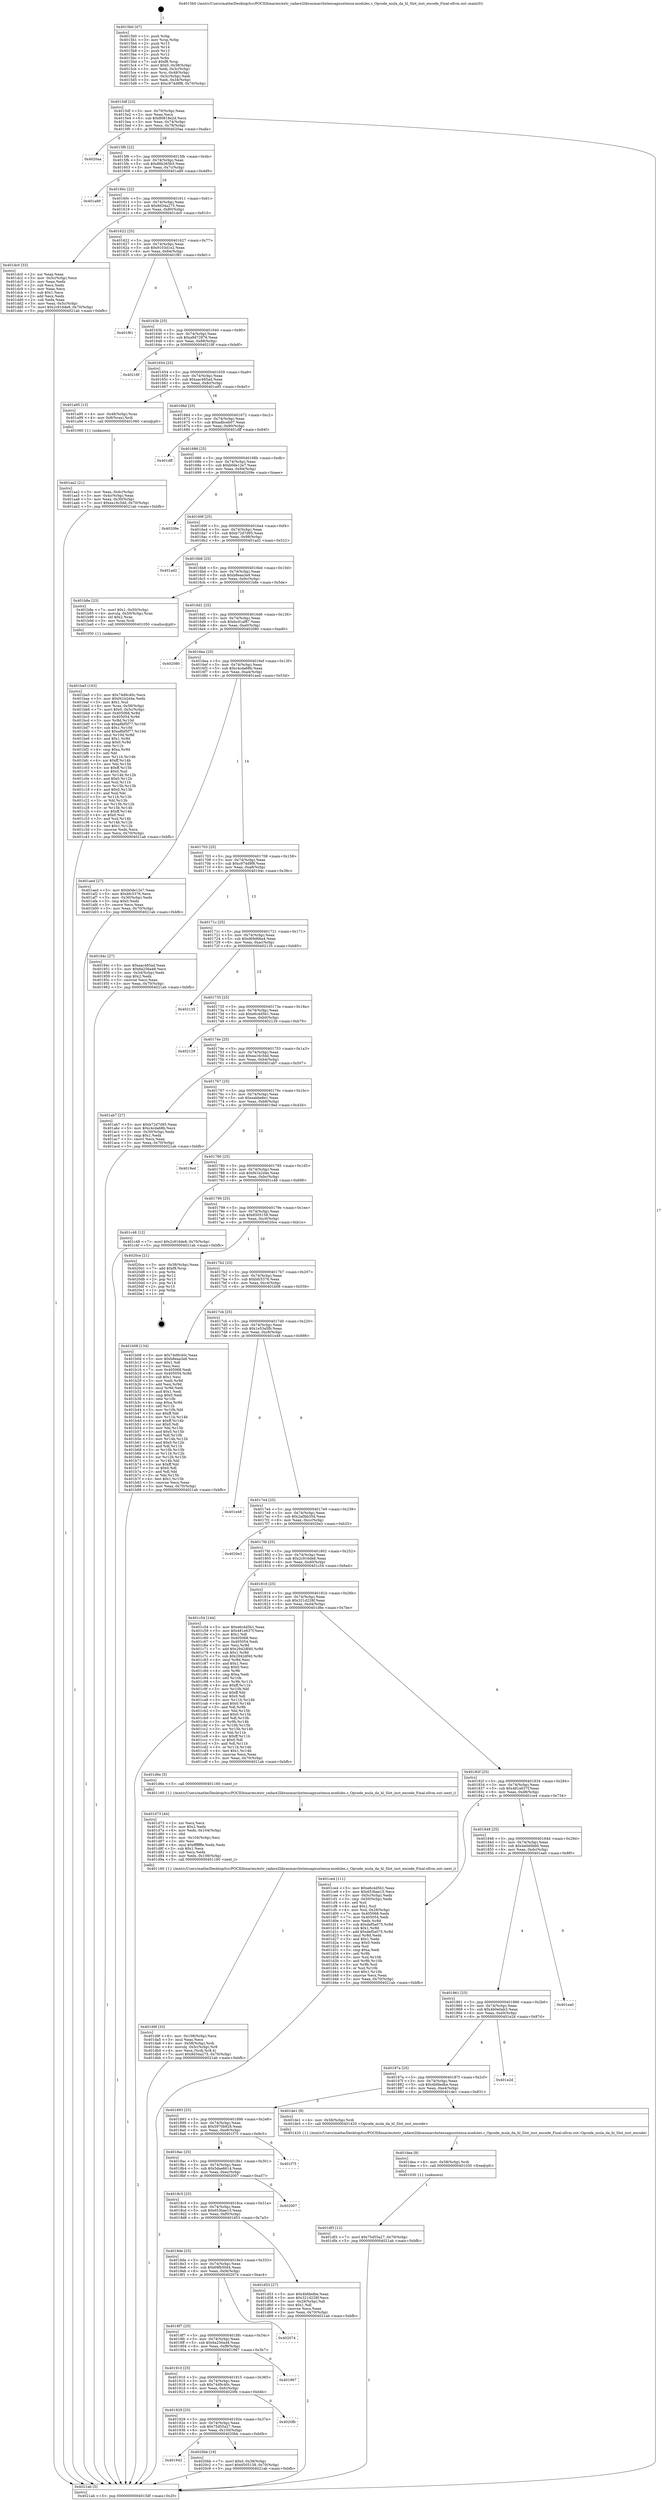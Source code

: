 digraph "0x4015b0" {
  label = "0x4015b0 (/mnt/c/Users/mathe/Desktop/tcc/POCII/binaries/extr_radare2librasmarchxtensagnuxtensa-modules.c_Opcode_mula_da_hl_Slot_inst_encode_Final-ollvm.out::main(0))"
  labelloc = "t"
  node[shape=record]

  Entry [label="",width=0.3,height=0.3,shape=circle,fillcolor=black,style=filled]
  "0x4015df" [label="{
     0x4015df [23]\l
     | [instrs]\l
     &nbsp;&nbsp;0x4015df \<+3\>: mov -0x70(%rbp),%eax\l
     &nbsp;&nbsp;0x4015e2 \<+2\>: mov %eax,%ecx\l
     &nbsp;&nbsp;0x4015e4 \<+6\>: sub $0x80818e2d,%ecx\l
     &nbsp;&nbsp;0x4015ea \<+3\>: mov %eax,-0x74(%rbp)\l
     &nbsp;&nbsp;0x4015ed \<+3\>: mov %ecx,-0x78(%rbp)\l
     &nbsp;&nbsp;0x4015f0 \<+6\>: je 00000000004020aa \<main+0xafa\>\l
  }"]
  "0x4020aa" [label="{
     0x4020aa\l
  }", style=dashed]
  "0x4015f6" [label="{
     0x4015f6 [22]\l
     | [instrs]\l
     &nbsp;&nbsp;0x4015f6 \<+5\>: jmp 00000000004015fb \<main+0x4b\>\l
     &nbsp;&nbsp;0x4015fb \<+3\>: mov -0x74(%rbp),%eax\l
     &nbsp;&nbsp;0x4015fe \<+5\>: sub $0x86b365b5,%eax\l
     &nbsp;&nbsp;0x401603 \<+3\>: mov %eax,-0x7c(%rbp)\l
     &nbsp;&nbsp;0x401606 \<+6\>: je 0000000000401a89 \<main+0x4d9\>\l
  }"]
  Exit [label="",width=0.3,height=0.3,shape=circle,fillcolor=black,style=filled,peripheries=2]
  "0x401a89" [label="{
     0x401a89\l
  }", style=dashed]
  "0x40160c" [label="{
     0x40160c [22]\l
     | [instrs]\l
     &nbsp;&nbsp;0x40160c \<+5\>: jmp 0000000000401611 \<main+0x61\>\l
     &nbsp;&nbsp;0x401611 \<+3\>: mov -0x74(%rbp),%eax\l
     &nbsp;&nbsp;0x401614 \<+5\>: sub $0x8d34a275,%eax\l
     &nbsp;&nbsp;0x401619 \<+3\>: mov %eax,-0x80(%rbp)\l
     &nbsp;&nbsp;0x40161c \<+6\>: je 0000000000401dc0 \<main+0x810\>\l
  }"]
  "0x401942" [label="{
     0x401942\l
  }", style=dashed]
  "0x401dc0" [label="{
     0x401dc0 [33]\l
     | [instrs]\l
     &nbsp;&nbsp;0x401dc0 \<+2\>: xor %eax,%eax\l
     &nbsp;&nbsp;0x401dc2 \<+3\>: mov -0x5c(%rbp),%ecx\l
     &nbsp;&nbsp;0x401dc5 \<+2\>: mov %eax,%edx\l
     &nbsp;&nbsp;0x401dc7 \<+2\>: sub %ecx,%edx\l
     &nbsp;&nbsp;0x401dc9 \<+2\>: mov %eax,%ecx\l
     &nbsp;&nbsp;0x401dcb \<+3\>: sub $0x1,%ecx\l
     &nbsp;&nbsp;0x401dce \<+2\>: add %ecx,%edx\l
     &nbsp;&nbsp;0x401dd0 \<+2\>: sub %edx,%eax\l
     &nbsp;&nbsp;0x401dd2 \<+3\>: mov %eax,-0x5c(%rbp)\l
     &nbsp;&nbsp;0x401dd5 \<+7\>: movl $0x2c916de8,-0x70(%rbp)\l
     &nbsp;&nbsp;0x401ddc \<+5\>: jmp 00000000004021ab \<main+0xbfb\>\l
  }"]
  "0x401622" [label="{
     0x401622 [25]\l
     | [instrs]\l
     &nbsp;&nbsp;0x401622 \<+5\>: jmp 0000000000401627 \<main+0x77\>\l
     &nbsp;&nbsp;0x401627 \<+3\>: mov -0x74(%rbp),%eax\l
     &nbsp;&nbsp;0x40162a \<+5\>: sub $0x9103d1e2,%eax\l
     &nbsp;&nbsp;0x40162f \<+6\>: mov %eax,-0x84(%rbp)\l
     &nbsp;&nbsp;0x401635 \<+6\>: je 0000000000401f81 \<main+0x9d1\>\l
  }"]
  "0x4020bb" [label="{
     0x4020bb [19]\l
     | [instrs]\l
     &nbsp;&nbsp;0x4020bb \<+7\>: movl $0x0,-0x38(%rbp)\l
     &nbsp;&nbsp;0x4020c2 \<+7\>: movl $0x6505158,-0x70(%rbp)\l
     &nbsp;&nbsp;0x4020c9 \<+5\>: jmp 00000000004021ab \<main+0xbfb\>\l
  }"]
  "0x401f81" [label="{
     0x401f81\l
  }", style=dashed]
  "0x40163b" [label="{
     0x40163b [25]\l
     | [instrs]\l
     &nbsp;&nbsp;0x40163b \<+5\>: jmp 0000000000401640 \<main+0x90\>\l
     &nbsp;&nbsp;0x401640 \<+3\>: mov -0x74(%rbp),%eax\l
     &nbsp;&nbsp;0x401643 \<+5\>: sub $0xa9d72876,%eax\l
     &nbsp;&nbsp;0x401648 \<+6\>: mov %eax,-0x88(%rbp)\l
     &nbsp;&nbsp;0x40164e \<+6\>: je 000000000040218f \<main+0xbdf\>\l
  }"]
  "0x401929" [label="{
     0x401929 [25]\l
     | [instrs]\l
     &nbsp;&nbsp;0x401929 \<+5\>: jmp 000000000040192e \<main+0x37e\>\l
     &nbsp;&nbsp;0x40192e \<+3\>: mov -0x74(%rbp),%eax\l
     &nbsp;&nbsp;0x401931 \<+5\>: sub $0x75d55a27,%eax\l
     &nbsp;&nbsp;0x401936 \<+6\>: mov %eax,-0x100(%rbp)\l
     &nbsp;&nbsp;0x40193c \<+6\>: je 00000000004020bb \<main+0xb0b\>\l
  }"]
  "0x40218f" [label="{
     0x40218f\l
  }", style=dashed]
  "0x401654" [label="{
     0x401654 [25]\l
     | [instrs]\l
     &nbsp;&nbsp;0x401654 \<+5\>: jmp 0000000000401659 \<main+0xa9\>\l
     &nbsp;&nbsp;0x401659 \<+3\>: mov -0x74(%rbp),%eax\l
     &nbsp;&nbsp;0x40165c \<+5\>: sub $0xaac485ad,%eax\l
     &nbsp;&nbsp;0x401661 \<+6\>: mov %eax,-0x8c(%rbp)\l
     &nbsp;&nbsp;0x401667 \<+6\>: je 0000000000401a95 \<main+0x4e5\>\l
  }"]
  "0x4020fb" [label="{
     0x4020fb\l
  }", style=dashed]
  "0x401a95" [label="{
     0x401a95 [13]\l
     | [instrs]\l
     &nbsp;&nbsp;0x401a95 \<+4\>: mov -0x48(%rbp),%rax\l
     &nbsp;&nbsp;0x401a99 \<+4\>: mov 0x8(%rax),%rdi\l
     &nbsp;&nbsp;0x401a9d \<+5\>: call 0000000000401060 \<atoi@plt\>\l
     | [calls]\l
     &nbsp;&nbsp;0x401060 \{1\} (unknown)\l
  }"]
  "0x40166d" [label="{
     0x40166d [25]\l
     | [instrs]\l
     &nbsp;&nbsp;0x40166d \<+5\>: jmp 0000000000401672 \<main+0xc2\>\l
     &nbsp;&nbsp;0x401672 \<+3\>: mov -0x74(%rbp),%eax\l
     &nbsp;&nbsp;0x401675 \<+5\>: sub $0xadbceb07,%eax\l
     &nbsp;&nbsp;0x40167a \<+6\>: mov %eax,-0x90(%rbp)\l
     &nbsp;&nbsp;0x401680 \<+6\>: je 0000000000401dff \<main+0x84f\>\l
  }"]
  "0x401910" [label="{
     0x401910 [25]\l
     | [instrs]\l
     &nbsp;&nbsp;0x401910 \<+5\>: jmp 0000000000401915 \<main+0x365\>\l
     &nbsp;&nbsp;0x401915 \<+3\>: mov -0x74(%rbp),%eax\l
     &nbsp;&nbsp;0x401918 \<+5\>: sub $0x74d9c40c,%eax\l
     &nbsp;&nbsp;0x40191d \<+6\>: mov %eax,-0xfc(%rbp)\l
     &nbsp;&nbsp;0x401923 \<+6\>: je 00000000004020fb \<main+0xb4b\>\l
  }"]
  "0x401dff" [label="{
     0x401dff\l
  }", style=dashed]
  "0x401686" [label="{
     0x401686 [25]\l
     | [instrs]\l
     &nbsp;&nbsp;0x401686 \<+5\>: jmp 000000000040168b \<main+0xdb\>\l
     &nbsp;&nbsp;0x40168b \<+3\>: mov -0x74(%rbp),%eax\l
     &nbsp;&nbsp;0x40168e \<+5\>: sub $0xb0de12e7,%eax\l
     &nbsp;&nbsp;0x401693 \<+6\>: mov %eax,-0x94(%rbp)\l
     &nbsp;&nbsp;0x401699 \<+6\>: je 000000000040209e \<main+0xaee\>\l
  }"]
  "0x401967" [label="{
     0x401967\l
  }", style=dashed]
  "0x40209e" [label="{
     0x40209e\l
  }", style=dashed]
  "0x40169f" [label="{
     0x40169f [25]\l
     | [instrs]\l
     &nbsp;&nbsp;0x40169f \<+5\>: jmp 00000000004016a4 \<main+0xf4\>\l
     &nbsp;&nbsp;0x4016a4 \<+3\>: mov -0x74(%rbp),%eax\l
     &nbsp;&nbsp;0x4016a7 \<+5\>: sub $0xb72d7d95,%eax\l
     &nbsp;&nbsp;0x4016ac \<+6\>: mov %eax,-0x98(%rbp)\l
     &nbsp;&nbsp;0x4016b2 \<+6\>: je 0000000000401ad2 \<main+0x522\>\l
  }"]
  "0x4018f7" [label="{
     0x4018f7 [25]\l
     | [instrs]\l
     &nbsp;&nbsp;0x4018f7 \<+5\>: jmp 00000000004018fc \<main+0x34c\>\l
     &nbsp;&nbsp;0x4018fc \<+3\>: mov -0x74(%rbp),%eax\l
     &nbsp;&nbsp;0x4018ff \<+5\>: sub $0x6a256a48,%eax\l
     &nbsp;&nbsp;0x401904 \<+6\>: mov %eax,-0xf8(%rbp)\l
     &nbsp;&nbsp;0x40190a \<+6\>: je 0000000000401967 \<main+0x3b7\>\l
  }"]
  "0x401ad2" [label="{
     0x401ad2\l
  }", style=dashed]
  "0x4016b8" [label="{
     0x4016b8 [25]\l
     | [instrs]\l
     &nbsp;&nbsp;0x4016b8 \<+5\>: jmp 00000000004016bd \<main+0x10d\>\l
     &nbsp;&nbsp;0x4016bd \<+3\>: mov -0x74(%rbp),%eax\l
     &nbsp;&nbsp;0x4016c0 \<+5\>: sub $0xb8eaa3a9,%eax\l
     &nbsp;&nbsp;0x4016c5 \<+6\>: mov %eax,-0x9c(%rbp)\l
     &nbsp;&nbsp;0x4016cb \<+6\>: je 0000000000401b8e \<main+0x5de\>\l
  }"]
  "0x402074" [label="{
     0x402074\l
  }", style=dashed]
  "0x401b8e" [label="{
     0x401b8e [23]\l
     | [instrs]\l
     &nbsp;&nbsp;0x401b8e \<+7\>: movl $0x1,-0x50(%rbp)\l
     &nbsp;&nbsp;0x401b95 \<+4\>: movslq -0x50(%rbp),%rax\l
     &nbsp;&nbsp;0x401b99 \<+4\>: shl $0x2,%rax\l
     &nbsp;&nbsp;0x401b9d \<+3\>: mov %rax,%rdi\l
     &nbsp;&nbsp;0x401ba0 \<+5\>: call 0000000000401050 \<malloc@plt\>\l
     | [calls]\l
     &nbsp;&nbsp;0x401050 \{1\} (unknown)\l
  }"]
  "0x4016d1" [label="{
     0x4016d1 [25]\l
     | [instrs]\l
     &nbsp;&nbsp;0x4016d1 \<+5\>: jmp 00000000004016d6 \<main+0x126\>\l
     &nbsp;&nbsp;0x4016d6 \<+3\>: mov -0x74(%rbp),%eax\l
     &nbsp;&nbsp;0x4016d9 \<+5\>: sub $0xbcd1af87,%eax\l
     &nbsp;&nbsp;0x4016de \<+6\>: mov %eax,-0xa0(%rbp)\l
     &nbsp;&nbsp;0x4016e4 \<+6\>: je 0000000000402080 \<main+0xad0\>\l
  }"]
  "0x401df3" [label="{
     0x401df3 [12]\l
     | [instrs]\l
     &nbsp;&nbsp;0x401df3 \<+7\>: movl $0x75d55a27,-0x70(%rbp)\l
     &nbsp;&nbsp;0x401dfa \<+5\>: jmp 00000000004021ab \<main+0xbfb\>\l
  }"]
  "0x402080" [label="{
     0x402080\l
  }", style=dashed]
  "0x4016ea" [label="{
     0x4016ea [25]\l
     | [instrs]\l
     &nbsp;&nbsp;0x4016ea \<+5\>: jmp 00000000004016ef \<main+0x13f\>\l
     &nbsp;&nbsp;0x4016ef \<+3\>: mov -0x74(%rbp),%eax\l
     &nbsp;&nbsp;0x4016f2 \<+5\>: sub $0xc4cda68b,%eax\l
     &nbsp;&nbsp;0x4016f7 \<+6\>: mov %eax,-0xa4(%rbp)\l
     &nbsp;&nbsp;0x4016fd \<+6\>: je 0000000000401aed \<main+0x53d\>\l
  }"]
  "0x401dea" [label="{
     0x401dea [9]\l
     | [instrs]\l
     &nbsp;&nbsp;0x401dea \<+4\>: mov -0x58(%rbp),%rdi\l
     &nbsp;&nbsp;0x401dee \<+5\>: call 0000000000401030 \<free@plt\>\l
     | [calls]\l
     &nbsp;&nbsp;0x401030 \{1\} (unknown)\l
  }"]
  "0x401aed" [label="{
     0x401aed [27]\l
     | [instrs]\l
     &nbsp;&nbsp;0x401aed \<+5\>: mov $0xb0de12e7,%eax\l
     &nbsp;&nbsp;0x401af2 \<+5\>: mov $0xbfc5376,%ecx\l
     &nbsp;&nbsp;0x401af7 \<+3\>: mov -0x30(%rbp),%edx\l
     &nbsp;&nbsp;0x401afa \<+3\>: cmp $0x0,%edx\l
     &nbsp;&nbsp;0x401afd \<+3\>: cmove %ecx,%eax\l
     &nbsp;&nbsp;0x401b00 \<+3\>: mov %eax,-0x70(%rbp)\l
     &nbsp;&nbsp;0x401b03 \<+5\>: jmp 00000000004021ab \<main+0xbfb\>\l
  }"]
  "0x401703" [label="{
     0x401703 [25]\l
     | [instrs]\l
     &nbsp;&nbsp;0x401703 \<+5\>: jmp 0000000000401708 \<main+0x158\>\l
     &nbsp;&nbsp;0x401708 \<+3\>: mov -0x74(%rbp),%eax\l
     &nbsp;&nbsp;0x40170b \<+5\>: sub $0xc974d9f8,%eax\l
     &nbsp;&nbsp;0x401710 \<+6\>: mov %eax,-0xa8(%rbp)\l
     &nbsp;&nbsp;0x401716 \<+6\>: je 000000000040194c \<main+0x39c\>\l
  }"]
  "0x401d9f" [label="{
     0x401d9f [33]\l
     | [instrs]\l
     &nbsp;&nbsp;0x401d9f \<+6\>: mov -0x108(%rbp),%ecx\l
     &nbsp;&nbsp;0x401da5 \<+3\>: imul %eax,%ecx\l
     &nbsp;&nbsp;0x401da8 \<+4\>: mov -0x58(%rbp),%rdi\l
     &nbsp;&nbsp;0x401dac \<+4\>: movslq -0x5c(%rbp),%r8\l
     &nbsp;&nbsp;0x401db0 \<+4\>: mov %ecx,(%rdi,%r8,4)\l
     &nbsp;&nbsp;0x401db4 \<+7\>: movl $0x8d34a275,-0x70(%rbp)\l
     &nbsp;&nbsp;0x401dbb \<+5\>: jmp 00000000004021ab \<main+0xbfb\>\l
  }"]
  "0x40194c" [label="{
     0x40194c [27]\l
     | [instrs]\l
     &nbsp;&nbsp;0x40194c \<+5\>: mov $0xaac485ad,%eax\l
     &nbsp;&nbsp;0x401951 \<+5\>: mov $0x6a256a48,%ecx\l
     &nbsp;&nbsp;0x401956 \<+3\>: mov -0x34(%rbp),%edx\l
     &nbsp;&nbsp;0x401959 \<+3\>: cmp $0x2,%edx\l
     &nbsp;&nbsp;0x40195c \<+3\>: cmovne %ecx,%eax\l
     &nbsp;&nbsp;0x40195f \<+3\>: mov %eax,-0x70(%rbp)\l
     &nbsp;&nbsp;0x401962 \<+5\>: jmp 00000000004021ab \<main+0xbfb\>\l
  }"]
  "0x40171c" [label="{
     0x40171c [25]\l
     | [instrs]\l
     &nbsp;&nbsp;0x40171c \<+5\>: jmp 0000000000401721 \<main+0x171\>\l
     &nbsp;&nbsp;0x401721 \<+3\>: mov -0x74(%rbp),%eax\l
     &nbsp;&nbsp;0x401724 \<+5\>: sub $0xd69d66a4,%eax\l
     &nbsp;&nbsp;0x401729 \<+6\>: mov %eax,-0xac(%rbp)\l
     &nbsp;&nbsp;0x40172f \<+6\>: je 0000000000402135 \<main+0xb85\>\l
  }"]
  "0x4021ab" [label="{
     0x4021ab [5]\l
     | [instrs]\l
     &nbsp;&nbsp;0x4021ab \<+5\>: jmp 00000000004015df \<main+0x2f\>\l
  }"]
  "0x4015b0" [label="{
     0x4015b0 [47]\l
     | [instrs]\l
     &nbsp;&nbsp;0x4015b0 \<+1\>: push %rbp\l
     &nbsp;&nbsp;0x4015b1 \<+3\>: mov %rsp,%rbp\l
     &nbsp;&nbsp;0x4015b4 \<+2\>: push %r15\l
     &nbsp;&nbsp;0x4015b6 \<+2\>: push %r14\l
     &nbsp;&nbsp;0x4015b8 \<+2\>: push %r13\l
     &nbsp;&nbsp;0x4015ba \<+2\>: push %r12\l
     &nbsp;&nbsp;0x4015bc \<+1\>: push %rbx\l
     &nbsp;&nbsp;0x4015bd \<+7\>: sub $0xf8,%rsp\l
     &nbsp;&nbsp;0x4015c4 \<+7\>: movl $0x0,-0x38(%rbp)\l
     &nbsp;&nbsp;0x4015cb \<+3\>: mov %edi,-0x3c(%rbp)\l
     &nbsp;&nbsp;0x4015ce \<+4\>: mov %rsi,-0x48(%rbp)\l
     &nbsp;&nbsp;0x4015d2 \<+3\>: mov -0x3c(%rbp),%edi\l
     &nbsp;&nbsp;0x4015d5 \<+3\>: mov %edi,-0x34(%rbp)\l
     &nbsp;&nbsp;0x4015d8 \<+7\>: movl $0xc974d9f8,-0x70(%rbp)\l
  }"]
  "0x401aa2" [label="{
     0x401aa2 [21]\l
     | [instrs]\l
     &nbsp;&nbsp;0x401aa2 \<+3\>: mov %eax,-0x4c(%rbp)\l
     &nbsp;&nbsp;0x401aa5 \<+3\>: mov -0x4c(%rbp),%eax\l
     &nbsp;&nbsp;0x401aa8 \<+3\>: mov %eax,-0x30(%rbp)\l
     &nbsp;&nbsp;0x401aab \<+7\>: movl $0xea16c5dd,-0x70(%rbp)\l
     &nbsp;&nbsp;0x401ab2 \<+5\>: jmp 00000000004021ab \<main+0xbfb\>\l
  }"]
  "0x401d73" [label="{
     0x401d73 [44]\l
     | [instrs]\l
     &nbsp;&nbsp;0x401d73 \<+2\>: xor %ecx,%ecx\l
     &nbsp;&nbsp;0x401d75 \<+5\>: mov $0x2,%edx\l
     &nbsp;&nbsp;0x401d7a \<+6\>: mov %edx,-0x104(%rbp)\l
     &nbsp;&nbsp;0x401d80 \<+1\>: cltd\l
     &nbsp;&nbsp;0x401d81 \<+6\>: mov -0x104(%rbp),%esi\l
     &nbsp;&nbsp;0x401d87 \<+2\>: idiv %esi\l
     &nbsp;&nbsp;0x401d89 \<+6\>: imul $0xfffffffe,%edx,%edx\l
     &nbsp;&nbsp;0x401d8f \<+3\>: sub $0x1,%ecx\l
     &nbsp;&nbsp;0x401d92 \<+2\>: sub %ecx,%edx\l
     &nbsp;&nbsp;0x401d94 \<+6\>: mov %edx,-0x108(%rbp)\l
     &nbsp;&nbsp;0x401d9a \<+5\>: call 0000000000401160 \<next_i\>\l
     | [calls]\l
     &nbsp;&nbsp;0x401160 \{1\} (/mnt/c/Users/mathe/Desktop/tcc/POCII/binaries/extr_radare2librasmarchxtensagnuxtensa-modules.c_Opcode_mula_da_hl_Slot_inst_encode_Final-ollvm.out::next_i)\l
  }"]
  "0x402135" [label="{
     0x402135\l
  }", style=dashed]
  "0x401735" [label="{
     0x401735 [25]\l
     | [instrs]\l
     &nbsp;&nbsp;0x401735 \<+5\>: jmp 000000000040173a \<main+0x18a\>\l
     &nbsp;&nbsp;0x40173a \<+3\>: mov -0x74(%rbp),%eax\l
     &nbsp;&nbsp;0x40173d \<+5\>: sub $0xe6c4d5b1,%eax\l
     &nbsp;&nbsp;0x401742 \<+6\>: mov %eax,-0xb0(%rbp)\l
     &nbsp;&nbsp;0x401748 \<+6\>: je 0000000000402129 \<main+0xb79\>\l
  }"]
  "0x4018de" [label="{
     0x4018de [25]\l
     | [instrs]\l
     &nbsp;&nbsp;0x4018de \<+5\>: jmp 00000000004018e3 \<main+0x333\>\l
     &nbsp;&nbsp;0x4018e3 \<+3\>: mov -0x74(%rbp),%eax\l
     &nbsp;&nbsp;0x4018e6 \<+5\>: sub $0x69fb50d4,%eax\l
     &nbsp;&nbsp;0x4018eb \<+6\>: mov %eax,-0xf4(%rbp)\l
     &nbsp;&nbsp;0x4018f1 \<+6\>: je 0000000000402074 \<main+0xac4\>\l
  }"]
  "0x402129" [label="{
     0x402129\l
  }", style=dashed]
  "0x40174e" [label="{
     0x40174e [25]\l
     | [instrs]\l
     &nbsp;&nbsp;0x40174e \<+5\>: jmp 0000000000401753 \<main+0x1a3\>\l
     &nbsp;&nbsp;0x401753 \<+3\>: mov -0x74(%rbp),%eax\l
     &nbsp;&nbsp;0x401756 \<+5\>: sub $0xea16c5dd,%eax\l
     &nbsp;&nbsp;0x40175b \<+6\>: mov %eax,-0xb4(%rbp)\l
     &nbsp;&nbsp;0x401761 \<+6\>: je 0000000000401ab7 \<main+0x507\>\l
  }"]
  "0x401d53" [label="{
     0x401d53 [27]\l
     | [instrs]\l
     &nbsp;&nbsp;0x401d53 \<+5\>: mov $0x4bfdedbe,%eax\l
     &nbsp;&nbsp;0x401d58 \<+5\>: mov $0x321d228f,%ecx\l
     &nbsp;&nbsp;0x401d5d \<+3\>: mov -0x29(%rbp),%dl\l
     &nbsp;&nbsp;0x401d60 \<+3\>: test $0x1,%dl\l
     &nbsp;&nbsp;0x401d63 \<+3\>: cmovne %ecx,%eax\l
     &nbsp;&nbsp;0x401d66 \<+3\>: mov %eax,-0x70(%rbp)\l
     &nbsp;&nbsp;0x401d69 \<+5\>: jmp 00000000004021ab \<main+0xbfb\>\l
  }"]
  "0x401ab7" [label="{
     0x401ab7 [27]\l
     | [instrs]\l
     &nbsp;&nbsp;0x401ab7 \<+5\>: mov $0xb72d7d95,%eax\l
     &nbsp;&nbsp;0x401abc \<+5\>: mov $0xc4cda68b,%ecx\l
     &nbsp;&nbsp;0x401ac1 \<+3\>: mov -0x30(%rbp),%edx\l
     &nbsp;&nbsp;0x401ac4 \<+3\>: cmp $0x1,%edx\l
     &nbsp;&nbsp;0x401ac7 \<+3\>: cmovl %ecx,%eax\l
     &nbsp;&nbsp;0x401aca \<+3\>: mov %eax,-0x70(%rbp)\l
     &nbsp;&nbsp;0x401acd \<+5\>: jmp 00000000004021ab \<main+0xbfb\>\l
  }"]
  "0x401767" [label="{
     0x401767 [25]\l
     | [instrs]\l
     &nbsp;&nbsp;0x401767 \<+5\>: jmp 000000000040176c \<main+0x1bc\>\l
     &nbsp;&nbsp;0x40176c \<+3\>: mov -0x74(%rbp),%eax\l
     &nbsp;&nbsp;0x40176f \<+5\>: sub $0xeabbe8e1,%eax\l
     &nbsp;&nbsp;0x401774 \<+6\>: mov %eax,-0xb8(%rbp)\l
     &nbsp;&nbsp;0x40177a \<+6\>: je 00000000004019ed \<main+0x43d\>\l
  }"]
  "0x4018c5" [label="{
     0x4018c5 [25]\l
     | [instrs]\l
     &nbsp;&nbsp;0x4018c5 \<+5\>: jmp 00000000004018ca \<main+0x31a\>\l
     &nbsp;&nbsp;0x4018ca \<+3\>: mov -0x74(%rbp),%eax\l
     &nbsp;&nbsp;0x4018cd \<+5\>: sub $0x653bae15,%eax\l
     &nbsp;&nbsp;0x4018d2 \<+6\>: mov %eax,-0xf0(%rbp)\l
     &nbsp;&nbsp;0x4018d8 \<+6\>: je 0000000000401d53 \<main+0x7a3\>\l
  }"]
  "0x4019ed" [label="{
     0x4019ed\l
  }", style=dashed]
  "0x401780" [label="{
     0x401780 [25]\l
     | [instrs]\l
     &nbsp;&nbsp;0x401780 \<+5\>: jmp 0000000000401785 \<main+0x1d5\>\l
     &nbsp;&nbsp;0x401785 \<+3\>: mov -0x74(%rbp),%eax\l
     &nbsp;&nbsp;0x401788 \<+5\>: sub $0xf41b2d4e,%eax\l
     &nbsp;&nbsp;0x40178d \<+6\>: mov %eax,-0xbc(%rbp)\l
     &nbsp;&nbsp;0x401793 \<+6\>: je 0000000000401c48 \<main+0x698\>\l
  }"]
  "0x402007" [label="{
     0x402007\l
  }", style=dashed]
  "0x401c48" [label="{
     0x401c48 [12]\l
     | [instrs]\l
     &nbsp;&nbsp;0x401c48 \<+7\>: movl $0x2c916de8,-0x70(%rbp)\l
     &nbsp;&nbsp;0x401c4f \<+5\>: jmp 00000000004021ab \<main+0xbfb\>\l
  }"]
  "0x401799" [label="{
     0x401799 [25]\l
     | [instrs]\l
     &nbsp;&nbsp;0x401799 \<+5\>: jmp 000000000040179e \<main+0x1ee\>\l
     &nbsp;&nbsp;0x40179e \<+3\>: mov -0x74(%rbp),%eax\l
     &nbsp;&nbsp;0x4017a1 \<+5\>: sub $0x6505158,%eax\l
     &nbsp;&nbsp;0x4017a6 \<+6\>: mov %eax,-0xc0(%rbp)\l
     &nbsp;&nbsp;0x4017ac \<+6\>: je 00000000004020ce \<main+0xb1e\>\l
  }"]
  "0x4018ac" [label="{
     0x4018ac [25]\l
     | [instrs]\l
     &nbsp;&nbsp;0x4018ac \<+5\>: jmp 00000000004018b1 \<main+0x301\>\l
     &nbsp;&nbsp;0x4018b1 \<+3\>: mov -0x74(%rbp),%eax\l
     &nbsp;&nbsp;0x4018b4 \<+5\>: sub $0x5dae6614,%eax\l
     &nbsp;&nbsp;0x4018b9 \<+6\>: mov %eax,-0xec(%rbp)\l
     &nbsp;&nbsp;0x4018bf \<+6\>: je 0000000000402007 \<main+0xa57\>\l
  }"]
  "0x4020ce" [label="{
     0x4020ce [21]\l
     | [instrs]\l
     &nbsp;&nbsp;0x4020ce \<+3\>: mov -0x38(%rbp),%eax\l
     &nbsp;&nbsp;0x4020d1 \<+7\>: add $0xf8,%rsp\l
     &nbsp;&nbsp;0x4020d8 \<+1\>: pop %rbx\l
     &nbsp;&nbsp;0x4020d9 \<+2\>: pop %r12\l
     &nbsp;&nbsp;0x4020db \<+2\>: pop %r13\l
     &nbsp;&nbsp;0x4020dd \<+2\>: pop %r14\l
     &nbsp;&nbsp;0x4020df \<+2\>: pop %r15\l
     &nbsp;&nbsp;0x4020e1 \<+1\>: pop %rbp\l
     &nbsp;&nbsp;0x4020e2 \<+1\>: ret\l
  }"]
  "0x4017b2" [label="{
     0x4017b2 [25]\l
     | [instrs]\l
     &nbsp;&nbsp;0x4017b2 \<+5\>: jmp 00000000004017b7 \<main+0x207\>\l
     &nbsp;&nbsp;0x4017b7 \<+3\>: mov -0x74(%rbp),%eax\l
     &nbsp;&nbsp;0x4017ba \<+5\>: sub $0xbfc5376,%eax\l
     &nbsp;&nbsp;0x4017bf \<+6\>: mov %eax,-0xc4(%rbp)\l
     &nbsp;&nbsp;0x4017c5 \<+6\>: je 0000000000401b08 \<main+0x558\>\l
  }"]
  "0x401f75" [label="{
     0x401f75\l
  }", style=dashed]
  "0x401b08" [label="{
     0x401b08 [134]\l
     | [instrs]\l
     &nbsp;&nbsp;0x401b08 \<+5\>: mov $0x74d9c40c,%eax\l
     &nbsp;&nbsp;0x401b0d \<+5\>: mov $0xb8eaa3a9,%ecx\l
     &nbsp;&nbsp;0x401b12 \<+2\>: mov $0x1,%dl\l
     &nbsp;&nbsp;0x401b14 \<+2\>: xor %esi,%esi\l
     &nbsp;&nbsp;0x401b16 \<+7\>: mov 0x405068,%edi\l
     &nbsp;&nbsp;0x401b1d \<+8\>: mov 0x405054,%r8d\l
     &nbsp;&nbsp;0x401b25 \<+3\>: sub $0x1,%esi\l
     &nbsp;&nbsp;0x401b28 \<+3\>: mov %edi,%r9d\l
     &nbsp;&nbsp;0x401b2b \<+3\>: add %esi,%r9d\l
     &nbsp;&nbsp;0x401b2e \<+4\>: imul %r9d,%edi\l
     &nbsp;&nbsp;0x401b32 \<+3\>: and $0x1,%edi\l
     &nbsp;&nbsp;0x401b35 \<+3\>: cmp $0x0,%edi\l
     &nbsp;&nbsp;0x401b38 \<+4\>: sete %r10b\l
     &nbsp;&nbsp;0x401b3c \<+4\>: cmp $0xa,%r8d\l
     &nbsp;&nbsp;0x401b40 \<+4\>: setl %r11b\l
     &nbsp;&nbsp;0x401b44 \<+3\>: mov %r10b,%bl\l
     &nbsp;&nbsp;0x401b47 \<+3\>: xor $0xff,%bl\l
     &nbsp;&nbsp;0x401b4a \<+3\>: mov %r11b,%r14b\l
     &nbsp;&nbsp;0x401b4d \<+4\>: xor $0xff,%r14b\l
     &nbsp;&nbsp;0x401b51 \<+3\>: xor $0x0,%dl\l
     &nbsp;&nbsp;0x401b54 \<+3\>: mov %bl,%r15b\l
     &nbsp;&nbsp;0x401b57 \<+4\>: and $0x0,%r15b\l
     &nbsp;&nbsp;0x401b5b \<+3\>: and %dl,%r10b\l
     &nbsp;&nbsp;0x401b5e \<+3\>: mov %r14b,%r12b\l
     &nbsp;&nbsp;0x401b61 \<+4\>: and $0x0,%r12b\l
     &nbsp;&nbsp;0x401b65 \<+3\>: and %dl,%r11b\l
     &nbsp;&nbsp;0x401b68 \<+3\>: or %r10b,%r15b\l
     &nbsp;&nbsp;0x401b6b \<+3\>: or %r11b,%r12b\l
     &nbsp;&nbsp;0x401b6e \<+3\>: xor %r12b,%r15b\l
     &nbsp;&nbsp;0x401b71 \<+3\>: or %r14b,%bl\l
     &nbsp;&nbsp;0x401b74 \<+3\>: xor $0xff,%bl\l
     &nbsp;&nbsp;0x401b77 \<+3\>: or $0x0,%dl\l
     &nbsp;&nbsp;0x401b7a \<+2\>: and %dl,%bl\l
     &nbsp;&nbsp;0x401b7c \<+3\>: or %bl,%r15b\l
     &nbsp;&nbsp;0x401b7f \<+4\>: test $0x1,%r15b\l
     &nbsp;&nbsp;0x401b83 \<+3\>: cmovne %ecx,%eax\l
     &nbsp;&nbsp;0x401b86 \<+3\>: mov %eax,-0x70(%rbp)\l
     &nbsp;&nbsp;0x401b89 \<+5\>: jmp 00000000004021ab \<main+0xbfb\>\l
  }"]
  "0x4017cb" [label="{
     0x4017cb [25]\l
     | [instrs]\l
     &nbsp;&nbsp;0x4017cb \<+5\>: jmp 00000000004017d0 \<main+0x220\>\l
     &nbsp;&nbsp;0x4017d0 \<+3\>: mov -0x74(%rbp),%eax\l
     &nbsp;&nbsp;0x4017d3 \<+5\>: sub $0x1e53a5fb,%eax\l
     &nbsp;&nbsp;0x4017d8 \<+6\>: mov %eax,-0xc8(%rbp)\l
     &nbsp;&nbsp;0x4017de \<+6\>: je 0000000000401e48 \<main+0x898\>\l
  }"]
  "0x401ba5" [label="{
     0x401ba5 [163]\l
     | [instrs]\l
     &nbsp;&nbsp;0x401ba5 \<+5\>: mov $0x74d9c40c,%ecx\l
     &nbsp;&nbsp;0x401baa \<+5\>: mov $0xf41b2d4e,%edx\l
     &nbsp;&nbsp;0x401baf \<+3\>: mov $0x1,%sil\l
     &nbsp;&nbsp;0x401bb2 \<+4\>: mov %rax,-0x58(%rbp)\l
     &nbsp;&nbsp;0x401bb6 \<+7\>: movl $0x0,-0x5c(%rbp)\l
     &nbsp;&nbsp;0x401bbd \<+8\>: mov 0x405068,%r8d\l
     &nbsp;&nbsp;0x401bc5 \<+8\>: mov 0x405054,%r9d\l
     &nbsp;&nbsp;0x401bcd \<+3\>: mov %r8d,%r10d\l
     &nbsp;&nbsp;0x401bd0 \<+7\>: sub $0xa8bf5f77,%r10d\l
     &nbsp;&nbsp;0x401bd7 \<+4\>: sub $0x1,%r10d\l
     &nbsp;&nbsp;0x401bdb \<+7\>: add $0xa8bf5f77,%r10d\l
     &nbsp;&nbsp;0x401be2 \<+4\>: imul %r10d,%r8d\l
     &nbsp;&nbsp;0x401be6 \<+4\>: and $0x1,%r8d\l
     &nbsp;&nbsp;0x401bea \<+4\>: cmp $0x0,%r8d\l
     &nbsp;&nbsp;0x401bee \<+4\>: sete %r11b\l
     &nbsp;&nbsp;0x401bf2 \<+4\>: cmp $0xa,%r9d\l
     &nbsp;&nbsp;0x401bf6 \<+3\>: setl %bl\l
     &nbsp;&nbsp;0x401bf9 \<+3\>: mov %r11b,%r14b\l
     &nbsp;&nbsp;0x401bfc \<+4\>: xor $0xff,%r14b\l
     &nbsp;&nbsp;0x401c00 \<+3\>: mov %bl,%r15b\l
     &nbsp;&nbsp;0x401c03 \<+4\>: xor $0xff,%r15b\l
     &nbsp;&nbsp;0x401c07 \<+4\>: xor $0x0,%sil\l
     &nbsp;&nbsp;0x401c0b \<+3\>: mov %r14b,%r12b\l
     &nbsp;&nbsp;0x401c0e \<+4\>: and $0x0,%r12b\l
     &nbsp;&nbsp;0x401c12 \<+3\>: and %sil,%r11b\l
     &nbsp;&nbsp;0x401c15 \<+3\>: mov %r15b,%r13b\l
     &nbsp;&nbsp;0x401c18 \<+4\>: and $0x0,%r13b\l
     &nbsp;&nbsp;0x401c1c \<+3\>: and %sil,%bl\l
     &nbsp;&nbsp;0x401c1f \<+3\>: or %r11b,%r12b\l
     &nbsp;&nbsp;0x401c22 \<+3\>: or %bl,%r13b\l
     &nbsp;&nbsp;0x401c25 \<+3\>: xor %r13b,%r12b\l
     &nbsp;&nbsp;0x401c28 \<+3\>: or %r15b,%r14b\l
     &nbsp;&nbsp;0x401c2b \<+4\>: xor $0xff,%r14b\l
     &nbsp;&nbsp;0x401c2f \<+4\>: or $0x0,%sil\l
     &nbsp;&nbsp;0x401c33 \<+3\>: and %sil,%r14b\l
     &nbsp;&nbsp;0x401c36 \<+3\>: or %r14b,%r12b\l
     &nbsp;&nbsp;0x401c39 \<+4\>: test $0x1,%r12b\l
     &nbsp;&nbsp;0x401c3d \<+3\>: cmovne %edx,%ecx\l
     &nbsp;&nbsp;0x401c40 \<+3\>: mov %ecx,-0x70(%rbp)\l
     &nbsp;&nbsp;0x401c43 \<+5\>: jmp 00000000004021ab \<main+0xbfb\>\l
  }"]
  "0x401893" [label="{
     0x401893 [25]\l
     | [instrs]\l
     &nbsp;&nbsp;0x401893 \<+5\>: jmp 0000000000401898 \<main+0x2e8\>\l
     &nbsp;&nbsp;0x401898 \<+3\>: mov -0x74(%rbp),%eax\l
     &nbsp;&nbsp;0x40189b \<+5\>: sub $0x5970b928,%eax\l
     &nbsp;&nbsp;0x4018a0 \<+6\>: mov %eax,-0xe8(%rbp)\l
     &nbsp;&nbsp;0x4018a6 \<+6\>: je 0000000000401f75 \<main+0x9c5\>\l
  }"]
  "0x401e48" [label="{
     0x401e48\l
  }", style=dashed]
  "0x4017e4" [label="{
     0x4017e4 [25]\l
     | [instrs]\l
     &nbsp;&nbsp;0x4017e4 \<+5\>: jmp 00000000004017e9 \<main+0x239\>\l
     &nbsp;&nbsp;0x4017e9 \<+3\>: mov -0x74(%rbp),%eax\l
     &nbsp;&nbsp;0x4017ec \<+5\>: sub $0x2a0bb35d,%eax\l
     &nbsp;&nbsp;0x4017f1 \<+6\>: mov %eax,-0xcc(%rbp)\l
     &nbsp;&nbsp;0x4017f7 \<+6\>: je 00000000004020e3 \<main+0xb33\>\l
  }"]
  "0x401de1" [label="{
     0x401de1 [9]\l
     | [instrs]\l
     &nbsp;&nbsp;0x401de1 \<+4\>: mov -0x58(%rbp),%rdi\l
     &nbsp;&nbsp;0x401de5 \<+5\>: call 0000000000401420 \<Opcode_mula_da_hl_Slot_inst_encode\>\l
     | [calls]\l
     &nbsp;&nbsp;0x401420 \{1\} (/mnt/c/Users/mathe/Desktop/tcc/POCII/binaries/extr_radare2librasmarchxtensagnuxtensa-modules.c_Opcode_mula_da_hl_Slot_inst_encode_Final-ollvm.out::Opcode_mula_da_hl_Slot_inst_encode)\l
  }"]
  "0x4020e3" [label="{
     0x4020e3\l
  }", style=dashed]
  "0x4017fd" [label="{
     0x4017fd [25]\l
     | [instrs]\l
     &nbsp;&nbsp;0x4017fd \<+5\>: jmp 0000000000401802 \<main+0x252\>\l
     &nbsp;&nbsp;0x401802 \<+3\>: mov -0x74(%rbp),%eax\l
     &nbsp;&nbsp;0x401805 \<+5\>: sub $0x2c916de8,%eax\l
     &nbsp;&nbsp;0x40180a \<+6\>: mov %eax,-0xd0(%rbp)\l
     &nbsp;&nbsp;0x401810 \<+6\>: je 0000000000401c54 \<main+0x6a4\>\l
  }"]
  "0x40187a" [label="{
     0x40187a [25]\l
     | [instrs]\l
     &nbsp;&nbsp;0x40187a \<+5\>: jmp 000000000040187f \<main+0x2cf\>\l
     &nbsp;&nbsp;0x40187f \<+3\>: mov -0x74(%rbp),%eax\l
     &nbsp;&nbsp;0x401882 \<+5\>: sub $0x4bfdedbe,%eax\l
     &nbsp;&nbsp;0x401887 \<+6\>: mov %eax,-0xe4(%rbp)\l
     &nbsp;&nbsp;0x40188d \<+6\>: je 0000000000401de1 \<main+0x831\>\l
  }"]
  "0x401c54" [label="{
     0x401c54 [144]\l
     | [instrs]\l
     &nbsp;&nbsp;0x401c54 \<+5\>: mov $0xe6c4d5b1,%eax\l
     &nbsp;&nbsp;0x401c59 \<+5\>: mov $0x481e637f,%ecx\l
     &nbsp;&nbsp;0x401c5e \<+2\>: mov $0x1,%dl\l
     &nbsp;&nbsp;0x401c60 \<+7\>: mov 0x405068,%esi\l
     &nbsp;&nbsp;0x401c67 \<+7\>: mov 0x405054,%edi\l
     &nbsp;&nbsp;0x401c6e \<+3\>: mov %esi,%r8d\l
     &nbsp;&nbsp;0x401c71 \<+7\>: add $0x2942df40,%r8d\l
     &nbsp;&nbsp;0x401c78 \<+4\>: sub $0x1,%r8d\l
     &nbsp;&nbsp;0x401c7c \<+7\>: sub $0x2942df40,%r8d\l
     &nbsp;&nbsp;0x401c83 \<+4\>: imul %r8d,%esi\l
     &nbsp;&nbsp;0x401c87 \<+3\>: and $0x1,%esi\l
     &nbsp;&nbsp;0x401c8a \<+3\>: cmp $0x0,%esi\l
     &nbsp;&nbsp;0x401c8d \<+4\>: sete %r9b\l
     &nbsp;&nbsp;0x401c91 \<+3\>: cmp $0xa,%edi\l
     &nbsp;&nbsp;0x401c94 \<+4\>: setl %r10b\l
     &nbsp;&nbsp;0x401c98 \<+3\>: mov %r9b,%r11b\l
     &nbsp;&nbsp;0x401c9b \<+4\>: xor $0xff,%r11b\l
     &nbsp;&nbsp;0x401c9f \<+3\>: mov %r10b,%bl\l
     &nbsp;&nbsp;0x401ca2 \<+3\>: xor $0xff,%bl\l
     &nbsp;&nbsp;0x401ca5 \<+3\>: xor $0x0,%dl\l
     &nbsp;&nbsp;0x401ca8 \<+3\>: mov %r11b,%r14b\l
     &nbsp;&nbsp;0x401cab \<+4\>: and $0x0,%r14b\l
     &nbsp;&nbsp;0x401caf \<+3\>: and %dl,%r9b\l
     &nbsp;&nbsp;0x401cb2 \<+3\>: mov %bl,%r15b\l
     &nbsp;&nbsp;0x401cb5 \<+4\>: and $0x0,%r15b\l
     &nbsp;&nbsp;0x401cb9 \<+3\>: and %dl,%r10b\l
     &nbsp;&nbsp;0x401cbc \<+3\>: or %r9b,%r14b\l
     &nbsp;&nbsp;0x401cbf \<+3\>: or %r10b,%r15b\l
     &nbsp;&nbsp;0x401cc2 \<+3\>: xor %r15b,%r14b\l
     &nbsp;&nbsp;0x401cc5 \<+3\>: or %bl,%r11b\l
     &nbsp;&nbsp;0x401cc8 \<+4\>: xor $0xff,%r11b\l
     &nbsp;&nbsp;0x401ccc \<+3\>: or $0x0,%dl\l
     &nbsp;&nbsp;0x401ccf \<+3\>: and %dl,%r11b\l
     &nbsp;&nbsp;0x401cd2 \<+3\>: or %r11b,%r14b\l
     &nbsp;&nbsp;0x401cd5 \<+4\>: test $0x1,%r14b\l
     &nbsp;&nbsp;0x401cd9 \<+3\>: cmovne %ecx,%eax\l
     &nbsp;&nbsp;0x401cdc \<+3\>: mov %eax,-0x70(%rbp)\l
     &nbsp;&nbsp;0x401cdf \<+5\>: jmp 00000000004021ab \<main+0xbfb\>\l
  }"]
  "0x401816" [label="{
     0x401816 [25]\l
     | [instrs]\l
     &nbsp;&nbsp;0x401816 \<+5\>: jmp 000000000040181b \<main+0x26b\>\l
     &nbsp;&nbsp;0x40181b \<+3\>: mov -0x74(%rbp),%eax\l
     &nbsp;&nbsp;0x40181e \<+5\>: sub $0x321d228f,%eax\l
     &nbsp;&nbsp;0x401823 \<+6\>: mov %eax,-0xd4(%rbp)\l
     &nbsp;&nbsp;0x401829 \<+6\>: je 0000000000401d6e \<main+0x7be\>\l
  }"]
  "0x401e2d" [label="{
     0x401e2d\l
  }", style=dashed]
  "0x401d6e" [label="{
     0x401d6e [5]\l
     | [instrs]\l
     &nbsp;&nbsp;0x401d6e \<+5\>: call 0000000000401160 \<next_i\>\l
     | [calls]\l
     &nbsp;&nbsp;0x401160 \{1\} (/mnt/c/Users/mathe/Desktop/tcc/POCII/binaries/extr_radare2librasmarchxtensagnuxtensa-modules.c_Opcode_mula_da_hl_Slot_inst_encode_Final-ollvm.out::next_i)\l
  }"]
  "0x40182f" [label="{
     0x40182f [25]\l
     | [instrs]\l
     &nbsp;&nbsp;0x40182f \<+5\>: jmp 0000000000401834 \<main+0x284\>\l
     &nbsp;&nbsp;0x401834 \<+3\>: mov -0x74(%rbp),%eax\l
     &nbsp;&nbsp;0x401837 \<+5\>: sub $0x481e637f,%eax\l
     &nbsp;&nbsp;0x40183c \<+6\>: mov %eax,-0xd8(%rbp)\l
     &nbsp;&nbsp;0x401842 \<+6\>: je 0000000000401ce4 \<main+0x734\>\l
  }"]
  "0x401861" [label="{
     0x401861 [25]\l
     | [instrs]\l
     &nbsp;&nbsp;0x401861 \<+5\>: jmp 0000000000401866 \<main+0x2b6\>\l
     &nbsp;&nbsp;0x401866 \<+3\>: mov -0x74(%rbp),%eax\l
     &nbsp;&nbsp;0x401869 \<+5\>: sub $0x4b0e0ab3,%eax\l
     &nbsp;&nbsp;0x40186e \<+6\>: mov %eax,-0xe0(%rbp)\l
     &nbsp;&nbsp;0x401874 \<+6\>: je 0000000000401e2d \<main+0x87d\>\l
  }"]
  "0x401ce4" [label="{
     0x401ce4 [111]\l
     | [instrs]\l
     &nbsp;&nbsp;0x401ce4 \<+5\>: mov $0xe6c4d5b1,%eax\l
     &nbsp;&nbsp;0x401ce9 \<+5\>: mov $0x653bae15,%ecx\l
     &nbsp;&nbsp;0x401cee \<+3\>: mov -0x5c(%rbp),%edx\l
     &nbsp;&nbsp;0x401cf1 \<+3\>: cmp -0x50(%rbp),%edx\l
     &nbsp;&nbsp;0x401cf4 \<+4\>: setl %sil\l
     &nbsp;&nbsp;0x401cf8 \<+4\>: and $0x1,%sil\l
     &nbsp;&nbsp;0x401cfc \<+4\>: mov %sil,-0x29(%rbp)\l
     &nbsp;&nbsp;0x401d00 \<+7\>: mov 0x405068,%edx\l
     &nbsp;&nbsp;0x401d07 \<+7\>: mov 0x405054,%edi\l
     &nbsp;&nbsp;0x401d0e \<+3\>: mov %edx,%r8d\l
     &nbsp;&nbsp;0x401d11 \<+7\>: sub $0xdef5a075,%r8d\l
     &nbsp;&nbsp;0x401d18 \<+4\>: sub $0x1,%r8d\l
     &nbsp;&nbsp;0x401d1c \<+7\>: add $0xdef5a075,%r8d\l
     &nbsp;&nbsp;0x401d23 \<+4\>: imul %r8d,%edx\l
     &nbsp;&nbsp;0x401d27 \<+3\>: and $0x1,%edx\l
     &nbsp;&nbsp;0x401d2a \<+3\>: cmp $0x0,%edx\l
     &nbsp;&nbsp;0x401d2d \<+4\>: sete %sil\l
     &nbsp;&nbsp;0x401d31 \<+3\>: cmp $0xa,%edi\l
     &nbsp;&nbsp;0x401d34 \<+4\>: setl %r9b\l
     &nbsp;&nbsp;0x401d38 \<+3\>: mov %sil,%r10b\l
     &nbsp;&nbsp;0x401d3b \<+3\>: and %r9b,%r10b\l
     &nbsp;&nbsp;0x401d3e \<+3\>: xor %r9b,%sil\l
     &nbsp;&nbsp;0x401d41 \<+3\>: or %sil,%r10b\l
     &nbsp;&nbsp;0x401d44 \<+4\>: test $0x1,%r10b\l
     &nbsp;&nbsp;0x401d48 \<+3\>: cmovne %ecx,%eax\l
     &nbsp;&nbsp;0x401d4b \<+3\>: mov %eax,-0x70(%rbp)\l
     &nbsp;&nbsp;0x401d4e \<+5\>: jmp 00000000004021ab \<main+0xbfb\>\l
  }"]
  "0x401848" [label="{
     0x401848 [25]\l
     | [instrs]\l
     &nbsp;&nbsp;0x401848 \<+5\>: jmp 000000000040184d \<main+0x29d\>\l
     &nbsp;&nbsp;0x40184d \<+3\>: mov -0x74(%rbp),%eax\l
     &nbsp;&nbsp;0x401850 \<+5\>: sub $0x4a0d0bb0,%eax\l
     &nbsp;&nbsp;0x401855 \<+6\>: mov %eax,-0xdc(%rbp)\l
     &nbsp;&nbsp;0x40185b \<+6\>: je 0000000000401ea0 \<main+0x8f0\>\l
  }"]
  "0x401ea0" [label="{
     0x401ea0\l
  }", style=dashed]
  Entry -> "0x4015b0" [label=" 1"]
  "0x4015df" -> "0x4020aa" [label=" 0"]
  "0x4015df" -> "0x4015f6" [label=" 18"]
  "0x4020ce" -> Exit [label=" 1"]
  "0x4015f6" -> "0x401a89" [label=" 0"]
  "0x4015f6" -> "0x40160c" [label=" 18"]
  "0x4020bb" -> "0x4021ab" [label=" 1"]
  "0x40160c" -> "0x401dc0" [label=" 1"]
  "0x40160c" -> "0x401622" [label=" 17"]
  "0x401929" -> "0x401942" [label=" 0"]
  "0x401622" -> "0x401f81" [label=" 0"]
  "0x401622" -> "0x40163b" [label=" 17"]
  "0x401929" -> "0x4020bb" [label=" 1"]
  "0x40163b" -> "0x40218f" [label=" 0"]
  "0x40163b" -> "0x401654" [label=" 17"]
  "0x401910" -> "0x401929" [label=" 1"]
  "0x401654" -> "0x401a95" [label=" 1"]
  "0x401654" -> "0x40166d" [label=" 16"]
  "0x401910" -> "0x4020fb" [label=" 0"]
  "0x40166d" -> "0x401dff" [label=" 0"]
  "0x40166d" -> "0x401686" [label=" 16"]
  "0x4018f7" -> "0x401910" [label=" 1"]
  "0x401686" -> "0x40209e" [label=" 0"]
  "0x401686" -> "0x40169f" [label=" 16"]
  "0x4018f7" -> "0x401967" [label=" 0"]
  "0x40169f" -> "0x401ad2" [label=" 0"]
  "0x40169f" -> "0x4016b8" [label=" 16"]
  "0x4018de" -> "0x4018f7" [label=" 1"]
  "0x4016b8" -> "0x401b8e" [label=" 1"]
  "0x4016b8" -> "0x4016d1" [label=" 15"]
  "0x4018de" -> "0x402074" [label=" 0"]
  "0x4016d1" -> "0x402080" [label=" 0"]
  "0x4016d1" -> "0x4016ea" [label=" 15"]
  "0x401df3" -> "0x4021ab" [label=" 1"]
  "0x4016ea" -> "0x401aed" [label=" 1"]
  "0x4016ea" -> "0x401703" [label=" 14"]
  "0x401dea" -> "0x401df3" [label=" 1"]
  "0x401703" -> "0x40194c" [label=" 1"]
  "0x401703" -> "0x40171c" [label=" 13"]
  "0x40194c" -> "0x4021ab" [label=" 1"]
  "0x4015b0" -> "0x4015df" [label=" 1"]
  "0x4021ab" -> "0x4015df" [label=" 17"]
  "0x401a95" -> "0x401aa2" [label=" 1"]
  "0x401aa2" -> "0x4021ab" [label=" 1"]
  "0x401de1" -> "0x401dea" [label=" 1"]
  "0x40171c" -> "0x402135" [label=" 0"]
  "0x40171c" -> "0x401735" [label=" 13"]
  "0x401dc0" -> "0x4021ab" [label=" 1"]
  "0x401735" -> "0x402129" [label=" 0"]
  "0x401735" -> "0x40174e" [label=" 13"]
  "0x401d9f" -> "0x4021ab" [label=" 1"]
  "0x40174e" -> "0x401ab7" [label=" 1"]
  "0x40174e" -> "0x401767" [label=" 12"]
  "0x401ab7" -> "0x4021ab" [label=" 1"]
  "0x401aed" -> "0x4021ab" [label=" 1"]
  "0x401d73" -> "0x401d9f" [label=" 1"]
  "0x401767" -> "0x4019ed" [label=" 0"]
  "0x401767" -> "0x401780" [label=" 12"]
  "0x401d53" -> "0x4021ab" [label=" 2"]
  "0x401780" -> "0x401c48" [label=" 1"]
  "0x401780" -> "0x401799" [label=" 11"]
  "0x4018c5" -> "0x4018de" [label=" 1"]
  "0x401799" -> "0x4020ce" [label=" 1"]
  "0x401799" -> "0x4017b2" [label=" 10"]
  "0x401d6e" -> "0x401d73" [label=" 1"]
  "0x4017b2" -> "0x401b08" [label=" 1"]
  "0x4017b2" -> "0x4017cb" [label=" 9"]
  "0x401b08" -> "0x4021ab" [label=" 1"]
  "0x401b8e" -> "0x401ba5" [label=" 1"]
  "0x401ba5" -> "0x4021ab" [label=" 1"]
  "0x401c48" -> "0x4021ab" [label=" 1"]
  "0x4018ac" -> "0x4018c5" [label=" 3"]
  "0x4017cb" -> "0x401e48" [label=" 0"]
  "0x4017cb" -> "0x4017e4" [label=" 9"]
  "0x4018c5" -> "0x401d53" [label=" 2"]
  "0x4017e4" -> "0x4020e3" [label=" 0"]
  "0x4017e4" -> "0x4017fd" [label=" 9"]
  "0x401893" -> "0x4018ac" [label=" 3"]
  "0x4017fd" -> "0x401c54" [label=" 2"]
  "0x4017fd" -> "0x401816" [label=" 7"]
  "0x401c54" -> "0x4021ab" [label=" 2"]
  "0x4018ac" -> "0x402007" [label=" 0"]
  "0x401816" -> "0x401d6e" [label=" 1"]
  "0x401816" -> "0x40182f" [label=" 6"]
  "0x40187a" -> "0x401893" [label=" 3"]
  "0x40182f" -> "0x401ce4" [label=" 2"]
  "0x40182f" -> "0x401848" [label=" 4"]
  "0x401ce4" -> "0x4021ab" [label=" 2"]
  "0x401893" -> "0x401f75" [label=" 0"]
  "0x401848" -> "0x401ea0" [label=" 0"]
  "0x401848" -> "0x401861" [label=" 4"]
  "0x40187a" -> "0x401de1" [label=" 1"]
  "0x401861" -> "0x401e2d" [label=" 0"]
  "0x401861" -> "0x40187a" [label=" 4"]
}

